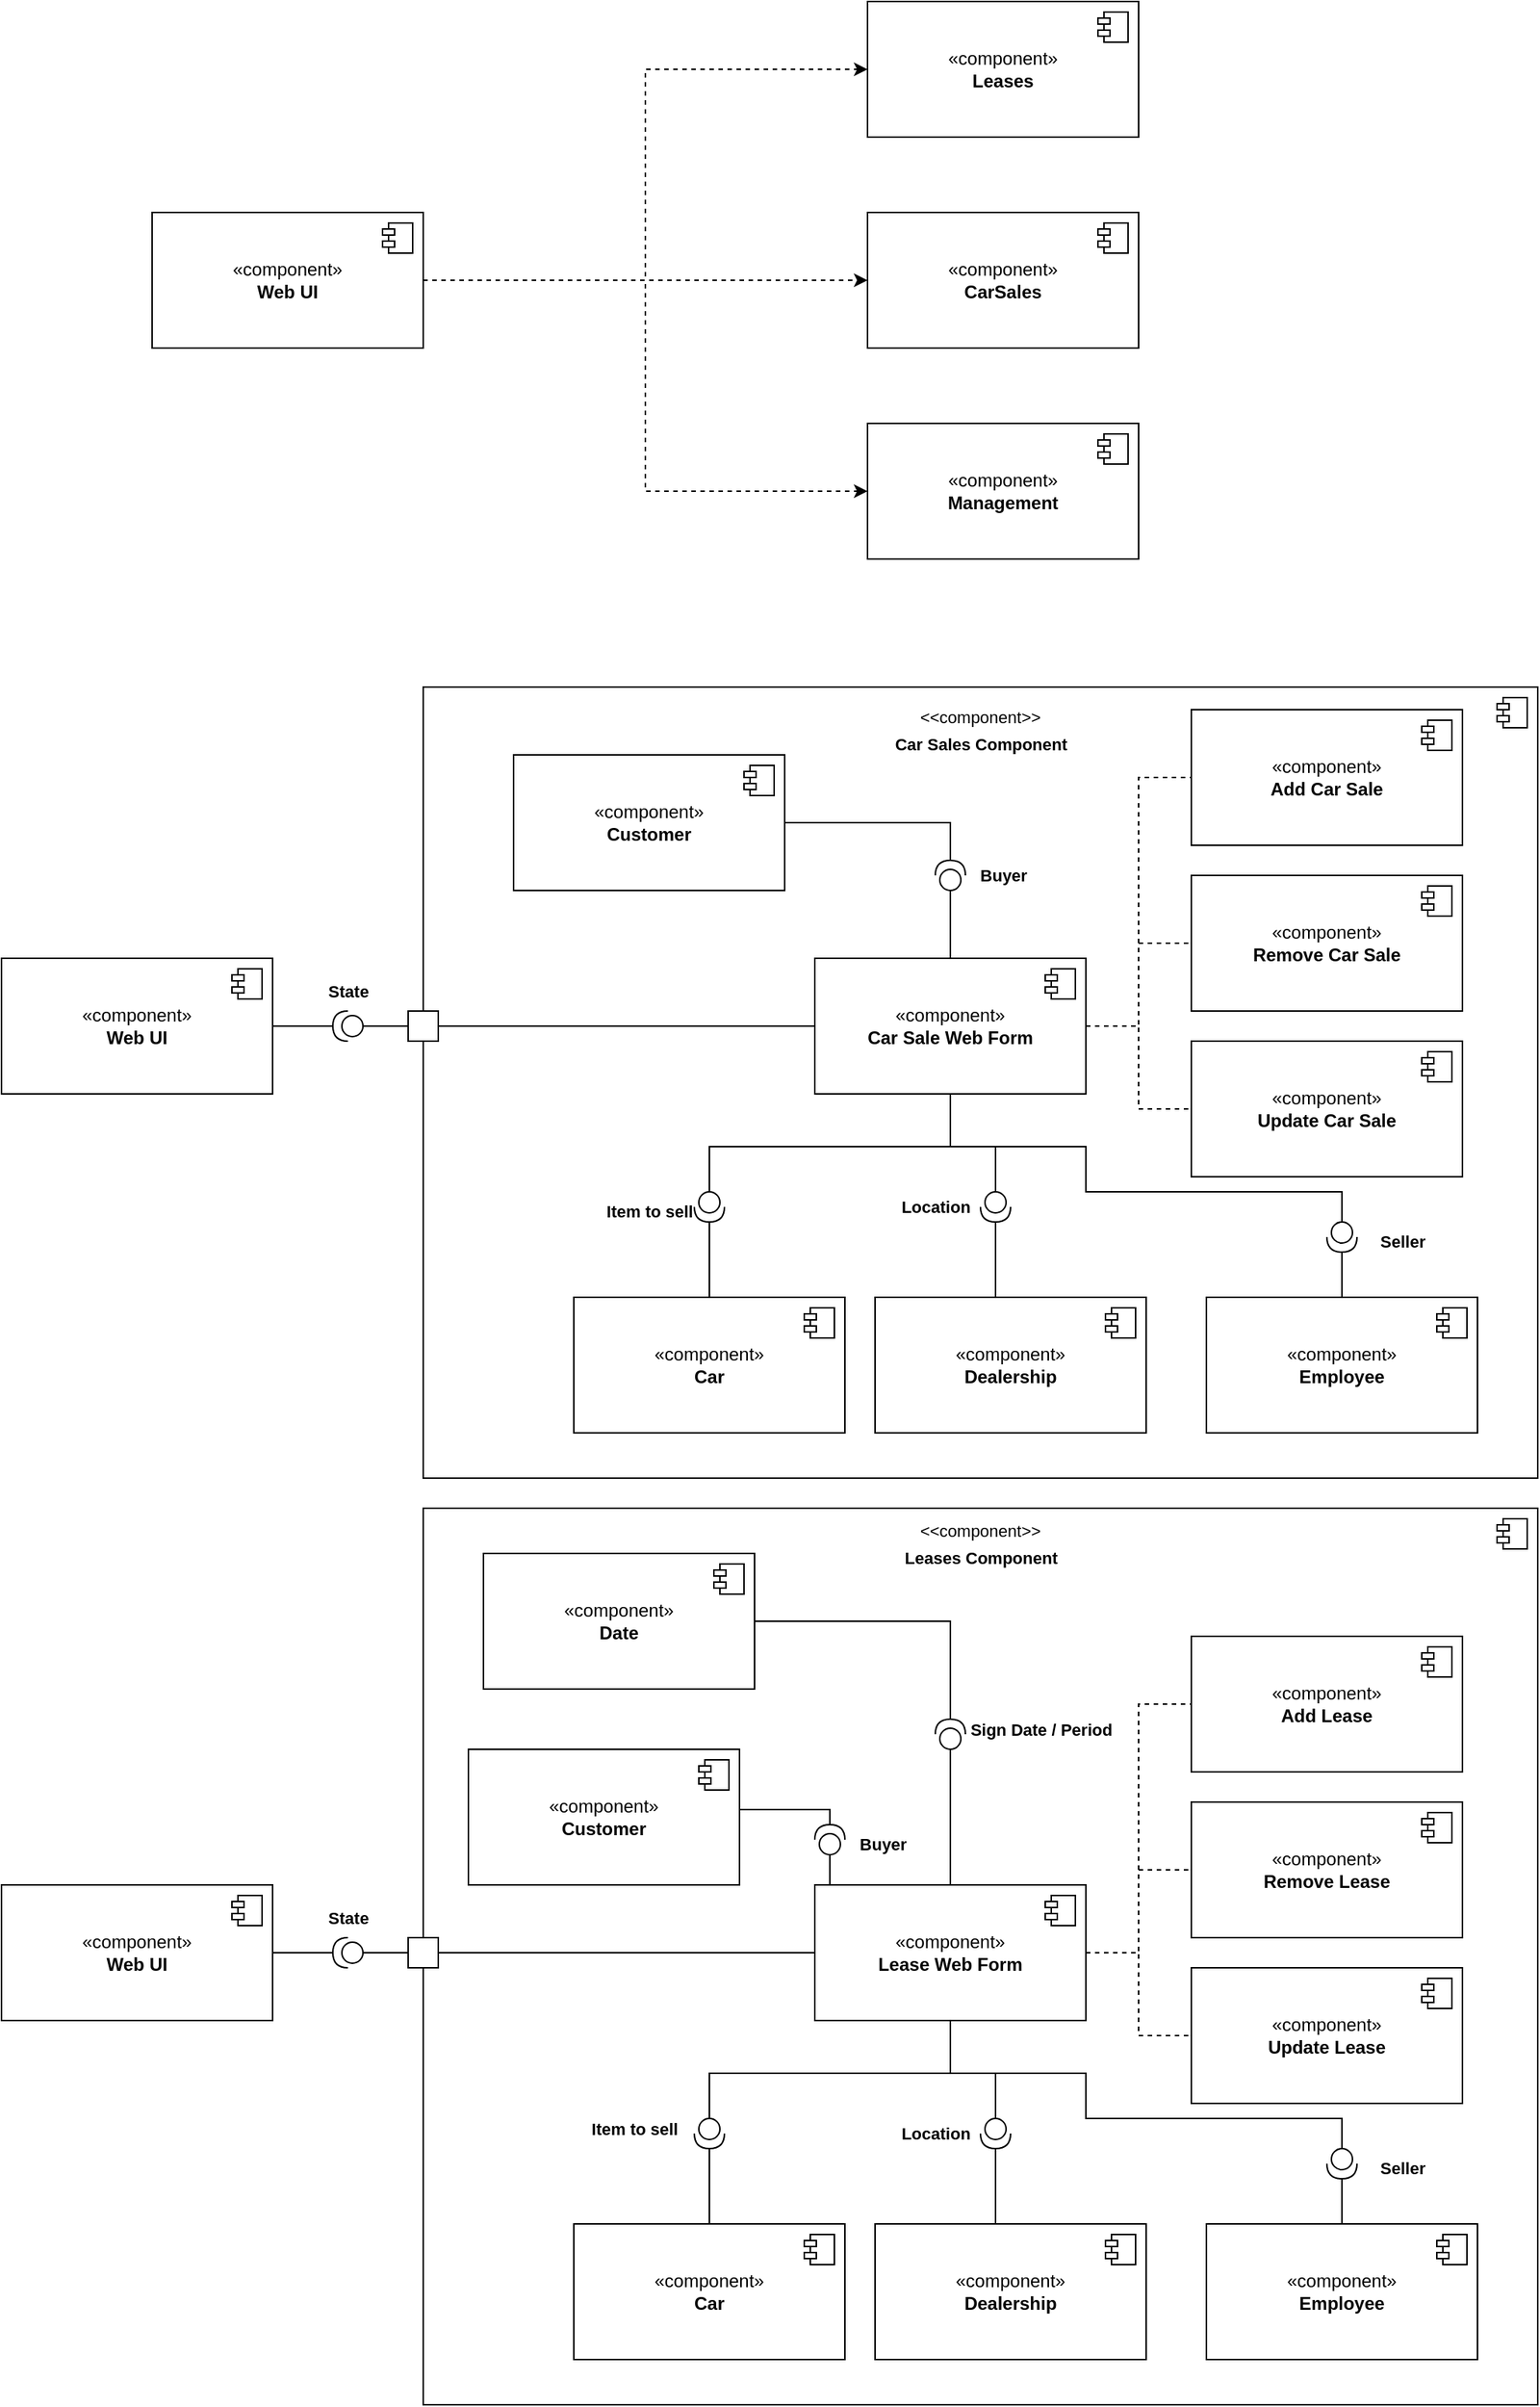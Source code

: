 <mxfile version="23.1.5" type="device">
  <diagram name="Page-1" id="idnQ1_z-HI0EMOthN_Zn">
    <mxGraphModel dx="2444" dy="945" grid="0" gridSize="10" guides="1" tooltips="1" connect="1" arrows="1" fold="1" page="1" pageScale="1" pageWidth="850" pageHeight="1100" math="0" shadow="0">
      <root>
        <mxCell id="0" />
        <mxCell id="1" parent="0" />
        <mxCell id="0zwuH4_2gjBqL2y9IG_f-1" value="«component»&lt;br&gt;&lt;b&gt;Leases&lt;/b&gt;" style="html=1;dropTarget=0;whiteSpace=wrap;" vertex="1" parent="1">
          <mxGeometry x="505" y="150" width="180" height="90" as="geometry" />
        </mxCell>
        <mxCell id="0zwuH4_2gjBqL2y9IG_f-2" value="" style="shape=module;jettyWidth=8;jettyHeight=4;" vertex="1" parent="0zwuH4_2gjBqL2y9IG_f-1">
          <mxGeometry x="1" width="20" height="20" relative="1" as="geometry">
            <mxPoint x="-27" y="7" as="offset" />
          </mxGeometry>
        </mxCell>
        <mxCell id="0zwuH4_2gjBqL2y9IG_f-3" value="«component»&lt;br&gt;&lt;b&gt;CarSales&lt;/b&gt;" style="html=1;dropTarget=0;whiteSpace=wrap;" vertex="1" parent="1">
          <mxGeometry x="505" y="290" width="180" height="90" as="geometry" />
        </mxCell>
        <mxCell id="0zwuH4_2gjBqL2y9IG_f-4" value="" style="shape=module;jettyWidth=8;jettyHeight=4;" vertex="1" parent="0zwuH4_2gjBqL2y9IG_f-3">
          <mxGeometry x="1" width="20" height="20" relative="1" as="geometry">
            <mxPoint x="-27" y="7" as="offset" />
          </mxGeometry>
        </mxCell>
        <mxCell id="0zwuH4_2gjBqL2y9IG_f-5" value="«component»&lt;br&gt;&lt;b&gt;Management&lt;/b&gt;" style="html=1;dropTarget=0;whiteSpace=wrap;" vertex="1" parent="1">
          <mxGeometry x="505" y="430" width="180" height="90" as="geometry" />
        </mxCell>
        <mxCell id="0zwuH4_2gjBqL2y9IG_f-6" value="" style="shape=module;jettyWidth=8;jettyHeight=4;" vertex="1" parent="0zwuH4_2gjBqL2y9IG_f-5">
          <mxGeometry x="1" width="20" height="20" relative="1" as="geometry">
            <mxPoint x="-27" y="7" as="offset" />
          </mxGeometry>
        </mxCell>
        <mxCell id="0zwuH4_2gjBqL2y9IG_f-13" style="edgeStyle=orthogonalEdgeStyle;rounded=0;orthogonalLoop=1;jettySize=auto;html=1;entryX=0;entryY=0.5;entryDx=0;entryDy=0;dashed=1;" edge="1" parent="1" source="0zwuH4_2gjBqL2y9IG_f-9" target="0zwuH4_2gjBqL2y9IG_f-1">
          <mxGeometry relative="1" as="geometry" />
        </mxCell>
        <mxCell id="0zwuH4_2gjBqL2y9IG_f-14" style="edgeStyle=orthogonalEdgeStyle;rounded=0;orthogonalLoop=1;jettySize=auto;html=1;entryX=0;entryY=0.5;entryDx=0;entryDy=0;dashed=1;" edge="1" parent="1" source="0zwuH4_2gjBqL2y9IG_f-9" target="0zwuH4_2gjBqL2y9IG_f-3">
          <mxGeometry relative="1" as="geometry" />
        </mxCell>
        <mxCell id="0zwuH4_2gjBqL2y9IG_f-16" style="edgeStyle=orthogonalEdgeStyle;rounded=0;orthogonalLoop=1;jettySize=auto;html=1;entryX=0;entryY=0.5;entryDx=0;entryDy=0;dashed=1;" edge="1" parent="1" source="0zwuH4_2gjBqL2y9IG_f-9" target="0zwuH4_2gjBqL2y9IG_f-5">
          <mxGeometry relative="1" as="geometry" />
        </mxCell>
        <mxCell id="0zwuH4_2gjBqL2y9IG_f-9" value="«component»&lt;br&gt;&lt;b&gt;Web UI&lt;/b&gt;" style="html=1;dropTarget=0;whiteSpace=wrap;" vertex="1" parent="1">
          <mxGeometry x="30" y="290" width="180" height="90" as="geometry" />
        </mxCell>
        <mxCell id="0zwuH4_2gjBqL2y9IG_f-10" value="" style="shape=module;jettyWidth=8;jettyHeight=4;" vertex="1" parent="0zwuH4_2gjBqL2y9IG_f-9">
          <mxGeometry x="1" width="20" height="20" relative="1" as="geometry">
            <mxPoint x="-27" y="7" as="offset" />
          </mxGeometry>
        </mxCell>
        <mxCell id="0zwuH4_2gjBqL2y9IG_f-17" value="" style="html=1;dropTarget=0;whiteSpace=wrap;align=center;movable=1;resizable=1;rotatable=1;deletable=1;editable=1;locked=0;connectable=1;" vertex="1" parent="1">
          <mxGeometry x="210" y="605" width="740" height="525" as="geometry" />
        </mxCell>
        <mxCell id="0zwuH4_2gjBqL2y9IG_f-18" value="" style="shape=module;jettyWidth=8;jettyHeight=4;" vertex="1" parent="0zwuH4_2gjBqL2y9IG_f-17">
          <mxGeometry x="1" width="20" height="20" relative="1" as="geometry">
            <mxPoint x="-27" y="7" as="offset" />
          </mxGeometry>
        </mxCell>
        <mxCell id="0zwuH4_2gjBqL2y9IG_f-59" style="edgeStyle=orthogonalEdgeStyle;rounded=0;orthogonalLoop=1;jettySize=auto;html=1;strokeColor=default;align=center;verticalAlign=middle;fontFamily=Helvetica;fontSize=11;fontColor=default;labelBackgroundColor=default;endArrow=none;endFill=0;" edge="1" parent="1" source="0zwuH4_2gjBqL2y9IG_f-19" target="0zwuH4_2gjBqL2y9IG_f-58">
          <mxGeometry relative="1" as="geometry" />
        </mxCell>
        <mxCell id="0zwuH4_2gjBqL2y9IG_f-19" value="" style="shape=providedRequiredInterface;html=1;verticalLabelPosition=bottom;sketch=0;rotation=-180;" vertex="1" parent="1">
          <mxGeometry x="150" y="820" width="20" height="20" as="geometry" />
        </mxCell>
        <mxCell id="0zwuH4_2gjBqL2y9IG_f-20" value="«component»&lt;br&gt;&lt;b&gt;Web UI&lt;/b&gt;" style="html=1;dropTarget=0;whiteSpace=wrap;" vertex="1" parent="1">
          <mxGeometry x="-70" y="785" width="180" height="90" as="geometry" />
        </mxCell>
        <mxCell id="0zwuH4_2gjBqL2y9IG_f-21" value="" style="shape=module;jettyWidth=8;jettyHeight=4;" vertex="1" parent="0zwuH4_2gjBqL2y9IG_f-20">
          <mxGeometry x="1" width="20" height="20" relative="1" as="geometry">
            <mxPoint x="-27" y="7" as="offset" />
          </mxGeometry>
        </mxCell>
        <mxCell id="0zwuH4_2gjBqL2y9IG_f-23" value="«component»&lt;br&gt;&lt;b&gt;Remove Car Sale&lt;/b&gt;" style="html=1;dropTarget=0;whiteSpace=wrap;" vertex="1" parent="1">
          <mxGeometry x="720" y="730" width="180" height="90" as="geometry" />
        </mxCell>
        <mxCell id="0zwuH4_2gjBqL2y9IG_f-24" value="" style="shape=module;jettyWidth=8;jettyHeight=4;" vertex="1" parent="0zwuH4_2gjBqL2y9IG_f-23">
          <mxGeometry x="1" width="20" height="20" relative="1" as="geometry">
            <mxPoint x="-27" y="7" as="offset" />
          </mxGeometry>
        </mxCell>
        <mxCell id="0zwuH4_2gjBqL2y9IG_f-25" value="«component»&lt;br&gt;&lt;b&gt;Add Car Sale&lt;/b&gt;" style="html=1;dropTarget=0;whiteSpace=wrap;" vertex="1" parent="1">
          <mxGeometry x="720" y="620" width="180" height="90" as="geometry" />
        </mxCell>
        <mxCell id="0zwuH4_2gjBqL2y9IG_f-26" value="" style="shape=module;jettyWidth=8;jettyHeight=4;" vertex="1" parent="0zwuH4_2gjBqL2y9IG_f-25">
          <mxGeometry x="1" width="20" height="20" relative="1" as="geometry">
            <mxPoint x="-27" y="7" as="offset" />
          </mxGeometry>
        </mxCell>
        <mxCell id="0zwuH4_2gjBqL2y9IG_f-27" value="«component»&lt;br&gt;&lt;b&gt;Update Car Sale&lt;/b&gt;" style="html=1;dropTarget=0;whiteSpace=wrap;" vertex="1" parent="1">
          <mxGeometry x="720" y="840" width="180" height="90" as="geometry" />
        </mxCell>
        <mxCell id="0zwuH4_2gjBqL2y9IG_f-28" value="" style="shape=module;jettyWidth=8;jettyHeight=4;" vertex="1" parent="0zwuH4_2gjBqL2y9IG_f-27">
          <mxGeometry x="1" width="20" height="20" relative="1" as="geometry">
            <mxPoint x="-27" y="7" as="offset" />
          </mxGeometry>
        </mxCell>
        <mxCell id="0zwuH4_2gjBqL2y9IG_f-34" style="edgeStyle=orthogonalEdgeStyle;rounded=0;orthogonalLoop=1;jettySize=auto;html=1;entryX=0;entryY=0.5;entryDx=0;entryDy=0;strokeColor=default;align=center;verticalAlign=middle;fontFamily=Helvetica;fontSize=11;fontColor=default;labelBackgroundColor=default;endArrow=none;endFill=0;dashed=1;" edge="1" parent="1" source="0zwuH4_2gjBqL2y9IG_f-32" target="0zwuH4_2gjBqL2y9IG_f-25">
          <mxGeometry relative="1" as="geometry" />
        </mxCell>
        <mxCell id="0zwuH4_2gjBqL2y9IG_f-35" style="edgeStyle=orthogonalEdgeStyle;rounded=0;orthogonalLoop=1;jettySize=auto;html=1;entryX=0;entryY=0.5;entryDx=0;entryDy=0;strokeColor=default;align=center;verticalAlign=middle;fontFamily=Helvetica;fontSize=11;fontColor=default;labelBackgroundColor=default;endArrow=none;endFill=0;dashed=1;" edge="1" parent="1" source="0zwuH4_2gjBqL2y9IG_f-32" target="0zwuH4_2gjBqL2y9IG_f-23">
          <mxGeometry relative="1" as="geometry" />
        </mxCell>
        <mxCell id="0zwuH4_2gjBqL2y9IG_f-36" style="edgeStyle=orthogonalEdgeStyle;rounded=0;orthogonalLoop=1;jettySize=auto;html=1;entryX=0;entryY=0.5;entryDx=0;entryDy=0;strokeColor=default;align=center;verticalAlign=middle;fontFamily=Helvetica;fontSize=11;fontColor=default;labelBackgroundColor=default;endArrow=none;endFill=0;dashed=1;" edge="1" parent="1" source="0zwuH4_2gjBqL2y9IG_f-32" target="0zwuH4_2gjBqL2y9IG_f-27">
          <mxGeometry relative="1" as="geometry" />
        </mxCell>
        <mxCell id="0zwuH4_2gjBqL2y9IG_f-32" value="«component»&lt;br&gt;&lt;b&gt;Car Sale Web Form&lt;/b&gt;" style="html=1;dropTarget=0;whiteSpace=wrap;" vertex="1" parent="1">
          <mxGeometry x="470" y="785" width="180" height="90" as="geometry" />
        </mxCell>
        <mxCell id="0zwuH4_2gjBqL2y9IG_f-33" value="" style="shape=module;jettyWidth=8;jettyHeight=4;" vertex="1" parent="0zwuH4_2gjBqL2y9IG_f-32">
          <mxGeometry x="1" width="20" height="20" relative="1" as="geometry">
            <mxPoint x="-27" y="7" as="offset" />
          </mxGeometry>
        </mxCell>
        <mxCell id="0zwuH4_2gjBqL2y9IG_f-41" style="edgeStyle=orthogonalEdgeStyle;rounded=0;orthogonalLoop=1;jettySize=auto;html=1;strokeColor=default;align=center;verticalAlign=middle;fontFamily=Helvetica;fontSize=11;fontColor=default;labelBackgroundColor=default;endArrow=none;endFill=0;" edge="1" parent="1" source="0zwuH4_2gjBqL2y9IG_f-37" target="0zwuH4_2gjBqL2y9IG_f-32">
          <mxGeometry relative="1" as="geometry">
            <Array as="points">
              <mxPoint x="590" y="910" />
              <mxPoint x="560" y="910" />
            </Array>
          </mxGeometry>
        </mxCell>
        <mxCell id="0zwuH4_2gjBqL2y9IG_f-37" value="" style="shape=providedRequiredInterface;html=1;verticalLabelPosition=bottom;sketch=0;rotation=90;" vertex="1" parent="1">
          <mxGeometry x="580" y="940" width="20" height="20" as="geometry" />
        </mxCell>
        <mxCell id="0zwuH4_2gjBqL2y9IG_f-38" value="«component»&lt;br&gt;&lt;b&gt;Dealership&lt;br&gt;&lt;/b&gt;" style="html=1;dropTarget=0;whiteSpace=wrap;" vertex="1" parent="1">
          <mxGeometry x="510" y="1010" width="180" height="90" as="geometry" />
        </mxCell>
        <mxCell id="0zwuH4_2gjBqL2y9IG_f-39" value="" style="shape=module;jettyWidth=8;jettyHeight=4;" vertex="1" parent="0zwuH4_2gjBqL2y9IG_f-38">
          <mxGeometry x="1" width="20" height="20" relative="1" as="geometry">
            <mxPoint x="-27" y="7" as="offset" />
          </mxGeometry>
        </mxCell>
        <mxCell id="0zwuH4_2gjBqL2y9IG_f-40" style="edgeStyle=orthogonalEdgeStyle;rounded=0;orthogonalLoop=1;jettySize=auto;html=1;entryX=1;entryY=0.5;entryDx=0;entryDy=0;entryPerimeter=0;strokeColor=default;align=center;verticalAlign=middle;fontFamily=Helvetica;fontSize=11;fontColor=default;labelBackgroundColor=default;endArrow=none;endFill=0;" edge="1" parent="1" source="0zwuH4_2gjBqL2y9IG_f-38" target="0zwuH4_2gjBqL2y9IG_f-37">
          <mxGeometry relative="1" as="geometry">
            <Array as="points">
              <mxPoint x="590" y="960" />
            </Array>
          </mxGeometry>
        </mxCell>
        <mxCell id="0zwuH4_2gjBqL2y9IG_f-42" value="«component»&lt;br&gt;&lt;b&gt;Car&lt;br&gt;&lt;/b&gt;" style="html=1;dropTarget=0;whiteSpace=wrap;" vertex="1" parent="1">
          <mxGeometry x="310" y="1010" width="180" height="90" as="geometry" />
        </mxCell>
        <mxCell id="0zwuH4_2gjBqL2y9IG_f-43" value="" style="shape=module;jettyWidth=8;jettyHeight=4;" vertex="1" parent="0zwuH4_2gjBqL2y9IG_f-42">
          <mxGeometry x="1" width="20" height="20" relative="1" as="geometry">
            <mxPoint x="-27" y="7" as="offset" />
          </mxGeometry>
        </mxCell>
        <mxCell id="0zwuH4_2gjBqL2y9IG_f-47" style="edgeStyle=orthogonalEdgeStyle;rounded=0;orthogonalLoop=1;jettySize=auto;html=1;entryX=0.5;entryY=1;entryDx=0;entryDy=0;strokeColor=default;align=center;verticalAlign=middle;fontFamily=Helvetica;fontSize=11;fontColor=default;labelBackgroundColor=default;endArrow=none;endFill=0;" edge="1" parent="1" source="0zwuH4_2gjBqL2y9IG_f-45" target="0zwuH4_2gjBqL2y9IG_f-32">
          <mxGeometry relative="1" as="geometry">
            <Array as="points">
              <mxPoint x="400" y="910" />
              <mxPoint x="560" y="910" />
            </Array>
          </mxGeometry>
        </mxCell>
        <mxCell id="0zwuH4_2gjBqL2y9IG_f-45" value="" style="shape=providedRequiredInterface;html=1;verticalLabelPosition=bottom;sketch=0;rotation=90;" vertex="1" parent="1">
          <mxGeometry x="390" y="940" width="20" height="20" as="geometry" />
        </mxCell>
        <mxCell id="0zwuH4_2gjBqL2y9IG_f-46" style="edgeStyle=orthogonalEdgeStyle;rounded=0;orthogonalLoop=1;jettySize=auto;html=1;entryX=1;entryY=0.5;entryDx=0;entryDy=0;entryPerimeter=0;strokeColor=default;align=center;verticalAlign=middle;fontFamily=Helvetica;fontSize=11;fontColor=default;labelBackgroundColor=default;endArrow=none;endFill=0;" edge="1" parent="1" source="0zwuH4_2gjBqL2y9IG_f-42" target="0zwuH4_2gjBqL2y9IG_f-45">
          <mxGeometry relative="1" as="geometry" />
        </mxCell>
        <mxCell id="0zwuH4_2gjBqL2y9IG_f-52" style="edgeStyle=orthogonalEdgeStyle;rounded=0;orthogonalLoop=1;jettySize=auto;html=1;strokeColor=default;align=center;verticalAlign=middle;fontFamily=Helvetica;fontSize=11;fontColor=default;labelBackgroundColor=default;endArrow=none;endFill=0;" edge="1" parent="1" source="0zwuH4_2gjBqL2y9IG_f-48" target="0zwuH4_2gjBqL2y9IG_f-51">
          <mxGeometry relative="1" as="geometry" />
        </mxCell>
        <mxCell id="0zwuH4_2gjBqL2y9IG_f-48" value="«component»&lt;br&gt;&lt;b&gt;Employee&lt;br&gt;&lt;/b&gt;" style="html=1;dropTarget=0;whiteSpace=wrap;" vertex="1" parent="1">
          <mxGeometry x="730" y="1010" width="180" height="90" as="geometry" />
        </mxCell>
        <mxCell id="0zwuH4_2gjBqL2y9IG_f-49" value="" style="shape=module;jettyWidth=8;jettyHeight=4;" vertex="1" parent="0zwuH4_2gjBqL2y9IG_f-48">
          <mxGeometry x="1" width="20" height="20" relative="1" as="geometry">
            <mxPoint x="-27" y="7" as="offset" />
          </mxGeometry>
        </mxCell>
        <mxCell id="0zwuH4_2gjBqL2y9IG_f-53" style="edgeStyle=orthogonalEdgeStyle;rounded=0;orthogonalLoop=1;jettySize=auto;html=1;entryX=0.5;entryY=1;entryDx=0;entryDy=0;strokeColor=default;align=center;verticalAlign=middle;fontFamily=Helvetica;fontSize=11;fontColor=default;labelBackgroundColor=default;endArrow=none;endFill=0;" edge="1" parent="1" source="0zwuH4_2gjBqL2y9IG_f-51" target="0zwuH4_2gjBqL2y9IG_f-32">
          <mxGeometry relative="1" as="geometry">
            <Array as="points">
              <mxPoint x="820" y="940" />
              <mxPoint x="650" y="940" />
              <mxPoint x="650" y="910" />
              <mxPoint x="560" y="910" />
            </Array>
          </mxGeometry>
        </mxCell>
        <mxCell id="0zwuH4_2gjBqL2y9IG_f-51" value="" style="shape=providedRequiredInterface;html=1;verticalLabelPosition=bottom;sketch=0;rotation=90;" vertex="1" parent="1">
          <mxGeometry x="810" y="960" width="20" height="20" as="geometry" />
        </mxCell>
        <mxCell id="0zwuH4_2gjBqL2y9IG_f-54" value="Seller" style="text;align=center;fontStyle=1;verticalAlign=middle;spacingLeft=3;spacingRight=3;strokeColor=none;rotatable=0;points=[[0,0.5],[1,0.5]];portConstraint=eastwest;html=1;fontFamily=Helvetica;fontSize=11;fontColor=default;labelBackgroundColor=default;" vertex="1" parent="1">
          <mxGeometry x="820" y="960" width="80" height="26" as="geometry" />
        </mxCell>
        <mxCell id="0zwuH4_2gjBqL2y9IG_f-55" value="Item to sell" style="text;align=center;fontStyle=1;verticalAlign=middle;spacingLeft=3;spacingRight=3;strokeColor=none;rotatable=0;points=[[0,0.5],[1,0.5]];portConstraint=eastwest;html=1;fontFamily=Helvetica;fontSize=11;fontColor=default;labelBackgroundColor=default;" vertex="1" parent="1">
          <mxGeometry x="320" y="940" width="80" height="26" as="geometry" />
        </mxCell>
        <mxCell id="0zwuH4_2gjBqL2y9IG_f-56" value="Location" style="text;align=center;fontStyle=1;verticalAlign=middle;spacingLeft=3;spacingRight=3;strokeColor=none;rotatable=0;points=[[0,0.5],[1,0.5]];portConstraint=eastwest;html=1;fontFamily=Helvetica;fontSize=11;fontColor=default;labelBackgroundColor=default;" vertex="1" parent="1">
          <mxGeometry x="510" y="937" width="80" height="26" as="geometry" />
        </mxCell>
        <mxCell id="0zwuH4_2gjBqL2y9IG_f-57" style="edgeStyle=orthogonalEdgeStyle;rounded=0;orthogonalLoop=1;jettySize=auto;html=1;entryX=1;entryY=0.5;entryDx=0;entryDy=0;entryPerimeter=0;strokeColor=default;align=center;verticalAlign=middle;fontFamily=Helvetica;fontSize=11;fontColor=default;labelBackgroundColor=default;endArrow=none;endFill=0;" edge="1" parent="1" source="0zwuH4_2gjBqL2y9IG_f-20" target="0zwuH4_2gjBqL2y9IG_f-19">
          <mxGeometry relative="1" as="geometry" />
        </mxCell>
        <mxCell id="0zwuH4_2gjBqL2y9IG_f-60" style="edgeStyle=orthogonalEdgeStyle;rounded=0;orthogonalLoop=1;jettySize=auto;html=1;entryX=0;entryY=0.5;entryDx=0;entryDy=0;strokeColor=default;align=center;verticalAlign=middle;fontFamily=Helvetica;fontSize=11;fontColor=default;labelBackgroundColor=default;endArrow=none;endFill=0;" edge="1" parent="1" source="0zwuH4_2gjBqL2y9IG_f-58" target="0zwuH4_2gjBqL2y9IG_f-32">
          <mxGeometry relative="1" as="geometry" />
        </mxCell>
        <mxCell id="0zwuH4_2gjBqL2y9IG_f-58" value="" style="rounded=0;whiteSpace=wrap;html=1;fontFamily=Helvetica;fontSize=11;fontColor=default;labelBackgroundColor=default;" vertex="1" parent="1">
          <mxGeometry x="200" y="820" width="20" height="20" as="geometry" />
        </mxCell>
        <mxCell id="0zwuH4_2gjBqL2y9IG_f-61" value="State" style="text;align=center;fontStyle=1;verticalAlign=middle;spacingLeft=3;spacingRight=3;strokeColor=none;rotatable=0;points=[[0,0.5],[1,0.5]];portConstraint=eastwest;html=1;fontFamily=Helvetica;fontSize=11;fontColor=default;labelBackgroundColor=default;" vertex="1" parent="1">
          <mxGeometry x="120" y="794" width="80" height="26" as="geometry" />
        </mxCell>
        <mxCell id="0zwuH4_2gjBqL2y9IG_f-62" value="&amp;lt;&amp;lt;component&amp;gt;&amp;gt;" style="text;html=1;align=center;verticalAlign=middle;whiteSpace=wrap;rounded=0;fontFamily=Helvetica;fontSize=11;fontColor=default;labelBackgroundColor=default;" vertex="1" parent="1">
          <mxGeometry x="550" y="610" width="60" height="30" as="geometry" />
        </mxCell>
        <mxCell id="0zwuH4_2gjBqL2y9IG_f-63" value="Car Sales Component" style="text;align=center;fontStyle=1;verticalAlign=middle;spacingLeft=3;spacingRight=3;strokeColor=none;rotatable=0;points=[[0,0.5],[1,0.5]];portConstraint=eastwest;html=1;fontFamily=Helvetica;fontSize=11;fontColor=default;labelBackgroundColor=default;" vertex="1" parent="1">
          <mxGeometry x="540" y="630" width="80" height="26" as="geometry" />
        </mxCell>
        <mxCell id="0zwuH4_2gjBqL2y9IG_f-105" value="" style="html=1;dropTarget=0;whiteSpace=wrap;align=center;movable=0;resizable=0;rotatable=0;deletable=0;editable=0;locked=1;connectable=0;" vertex="1" parent="1">
          <mxGeometry x="210" y="1150" width="740" height="595" as="geometry" />
        </mxCell>
        <mxCell id="0zwuH4_2gjBqL2y9IG_f-106" value="" style="shape=module;jettyWidth=8;jettyHeight=4;" vertex="1" parent="0zwuH4_2gjBqL2y9IG_f-105">
          <mxGeometry x="1" width="20" height="20" relative="1" as="geometry">
            <mxPoint x="-27" y="7" as="offset" />
          </mxGeometry>
        </mxCell>
        <mxCell id="0zwuH4_2gjBqL2y9IG_f-107" style="edgeStyle=orthogonalEdgeStyle;rounded=0;orthogonalLoop=1;jettySize=auto;html=1;strokeColor=default;align=center;verticalAlign=middle;fontFamily=Helvetica;fontSize=11;fontColor=default;labelBackgroundColor=default;endArrow=none;endFill=0;" edge="1" parent="1" source="0zwuH4_2gjBqL2y9IG_f-108" target="0zwuH4_2gjBqL2y9IG_f-142">
          <mxGeometry relative="1" as="geometry" />
        </mxCell>
        <mxCell id="0zwuH4_2gjBqL2y9IG_f-108" value="" style="shape=providedRequiredInterface;html=1;verticalLabelPosition=bottom;sketch=0;rotation=-180;" vertex="1" parent="1">
          <mxGeometry x="150" y="1435" width="20" height="20" as="geometry" />
        </mxCell>
        <mxCell id="0zwuH4_2gjBqL2y9IG_f-109" value="«component»&lt;br&gt;&lt;b&gt;Web UI&lt;/b&gt;" style="html=1;dropTarget=0;whiteSpace=wrap;" vertex="1" parent="1">
          <mxGeometry x="-70" y="1400" width="180" height="90" as="geometry" />
        </mxCell>
        <mxCell id="0zwuH4_2gjBqL2y9IG_f-110" value="" style="shape=module;jettyWidth=8;jettyHeight=4;" vertex="1" parent="0zwuH4_2gjBqL2y9IG_f-109">
          <mxGeometry x="1" width="20" height="20" relative="1" as="geometry">
            <mxPoint x="-27" y="7" as="offset" />
          </mxGeometry>
        </mxCell>
        <mxCell id="0zwuH4_2gjBqL2y9IG_f-111" value="«component»&lt;br&gt;&lt;b&gt;Remove Lease&lt;/b&gt;" style="html=1;dropTarget=0;whiteSpace=wrap;" vertex="1" parent="1">
          <mxGeometry x="720" y="1345" width="180" height="90" as="geometry" />
        </mxCell>
        <mxCell id="0zwuH4_2gjBqL2y9IG_f-112" value="" style="shape=module;jettyWidth=8;jettyHeight=4;" vertex="1" parent="0zwuH4_2gjBqL2y9IG_f-111">
          <mxGeometry x="1" width="20" height="20" relative="1" as="geometry">
            <mxPoint x="-27" y="7" as="offset" />
          </mxGeometry>
        </mxCell>
        <mxCell id="0zwuH4_2gjBqL2y9IG_f-113" value="«component»&lt;br&gt;&lt;b&gt;Add Lease&lt;/b&gt;" style="html=1;dropTarget=0;whiteSpace=wrap;" vertex="1" parent="1">
          <mxGeometry x="720" y="1235" width="180" height="90" as="geometry" />
        </mxCell>
        <mxCell id="0zwuH4_2gjBqL2y9IG_f-114" value="" style="shape=module;jettyWidth=8;jettyHeight=4;" vertex="1" parent="0zwuH4_2gjBqL2y9IG_f-113">
          <mxGeometry x="1" width="20" height="20" relative="1" as="geometry">
            <mxPoint x="-27" y="7" as="offset" />
          </mxGeometry>
        </mxCell>
        <mxCell id="0zwuH4_2gjBqL2y9IG_f-115" value="«component»&lt;br&gt;&lt;b&gt;Update Lease&lt;/b&gt;" style="html=1;dropTarget=0;whiteSpace=wrap;" vertex="1" parent="1">
          <mxGeometry x="720" y="1455" width="180" height="90" as="geometry" />
        </mxCell>
        <mxCell id="0zwuH4_2gjBqL2y9IG_f-116" value="" style="shape=module;jettyWidth=8;jettyHeight=4;" vertex="1" parent="0zwuH4_2gjBqL2y9IG_f-115">
          <mxGeometry x="1" width="20" height="20" relative="1" as="geometry">
            <mxPoint x="-27" y="7" as="offset" />
          </mxGeometry>
        </mxCell>
        <mxCell id="0zwuH4_2gjBqL2y9IG_f-117" style="edgeStyle=orthogonalEdgeStyle;rounded=0;orthogonalLoop=1;jettySize=auto;html=1;entryX=0;entryY=0.5;entryDx=0;entryDy=0;strokeColor=default;align=center;verticalAlign=middle;fontFamily=Helvetica;fontSize=11;fontColor=default;labelBackgroundColor=default;endArrow=none;endFill=0;dashed=1;" edge="1" parent="1" source="0zwuH4_2gjBqL2y9IG_f-120" target="0zwuH4_2gjBqL2y9IG_f-113">
          <mxGeometry relative="1" as="geometry" />
        </mxCell>
        <mxCell id="0zwuH4_2gjBqL2y9IG_f-118" style="edgeStyle=orthogonalEdgeStyle;rounded=0;orthogonalLoop=1;jettySize=auto;html=1;entryX=0;entryY=0.5;entryDx=0;entryDy=0;strokeColor=default;align=center;verticalAlign=middle;fontFamily=Helvetica;fontSize=11;fontColor=default;labelBackgroundColor=default;endArrow=none;endFill=0;dashed=1;" edge="1" parent="1" source="0zwuH4_2gjBqL2y9IG_f-120" target="0zwuH4_2gjBqL2y9IG_f-111">
          <mxGeometry relative="1" as="geometry" />
        </mxCell>
        <mxCell id="0zwuH4_2gjBqL2y9IG_f-119" style="edgeStyle=orthogonalEdgeStyle;rounded=0;orthogonalLoop=1;jettySize=auto;html=1;entryX=0;entryY=0.5;entryDx=0;entryDy=0;strokeColor=default;align=center;verticalAlign=middle;fontFamily=Helvetica;fontSize=11;fontColor=default;labelBackgroundColor=default;endArrow=none;endFill=0;dashed=1;" edge="1" parent="1" source="0zwuH4_2gjBqL2y9IG_f-120" target="0zwuH4_2gjBqL2y9IG_f-115">
          <mxGeometry relative="1" as="geometry" />
        </mxCell>
        <mxCell id="0zwuH4_2gjBqL2y9IG_f-120" value="«component»&lt;br&gt;&lt;b&gt;Lease Web Form&lt;/b&gt;" style="html=1;dropTarget=0;whiteSpace=wrap;" vertex="1" parent="1">
          <mxGeometry x="470" y="1400" width="180" height="90" as="geometry" />
        </mxCell>
        <mxCell id="0zwuH4_2gjBqL2y9IG_f-121" value="" style="shape=module;jettyWidth=8;jettyHeight=4;" vertex="1" parent="0zwuH4_2gjBqL2y9IG_f-120">
          <mxGeometry x="1" width="20" height="20" relative="1" as="geometry">
            <mxPoint x="-27" y="7" as="offset" />
          </mxGeometry>
        </mxCell>
        <mxCell id="0zwuH4_2gjBqL2y9IG_f-122" style="edgeStyle=orthogonalEdgeStyle;rounded=0;orthogonalLoop=1;jettySize=auto;html=1;strokeColor=default;align=center;verticalAlign=middle;fontFamily=Helvetica;fontSize=11;fontColor=default;labelBackgroundColor=default;endArrow=none;endFill=0;" edge="1" parent="1" source="0zwuH4_2gjBqL2y9IG_f-123" target="0zwuH4_2gjBqL2y9IG_f-120">
          <mxGeometry relative="1" as="geometry">
            <Array as="points">
              <mxPoint x="590" y="1525" />
              <mxPoint x="560" y="1525" />
            </Array>
          </mxGeometry>
        </mxCell>
        <mxCell id="0zwuH4_2gjBqL2y9IG_f-123" value="" style="shape=providedRequiredInterface;html=1;verticalLabelPosition=bottom;sketch=0;rotation=90;" vertex="1" parent="1">
          <mxGeometry x="580" y="1555" width="20" height="20" as="geometry" />
        </mxCell>
        <mxCell id="0zwuH4_2gjBqL2y9IG_f-124" value="«component»&lt;br&gt;&lt;b&gt;Dealership&lt;br&gt;&lt;/b&gt;" style="html=1;dropTarget=0;whiteSpace=wrap;" vertex="1" parent="1">
          <mxGeometry x="510" y="1625" width="180" height="90" as="geometry" />
        </mxCell>
        <mxCell id="0zwuH4_2gjBqL2y9IG_f-125" value="" style="shape=module;jettyWidth=8;jettyHeight=4;" vertex="1" parent="0zwuH4_2gjBqL2y9IG_f-124">
          <mxGeometry x="1" width="20" height="20" relative="1" as="geometry">
            <mxPoint x="-27" y="7" as="offset" />
          </mxGeometry>
        </mxCell>
        <mxCell id="0zwuH4_2gjBqL2y9IG_f-126" style="edgeStyle=orthogonalEdgeStyle;rounded=0;orthogonalLoop=1;jettySize=auto;html=1;entryX=1;entryY=0.5;entryDx=0;entryDy=0;entryPerimeter=0;strokeColor=default;align=center;verticalAlign=middle;fontFamily=Helvetica;fontSize=11;fontColor=default;labelBackgroundColor=default;endArrow=none;endFill=0;" edge="1" parent="1" source="0zwuH4_2gjBqL2y9IG_f-124" target="0zwuH4_2gjBqL2y9IG_f-123">
          <mxGeometry relative="1" as="geometry">
            <Array as="points">
              <mxPoint x="590" y="1575" />
            </Array>
          </mxGeometry>
        </mxCell>
        <mxCell id="0zwuH4_2gjBqL2y9IG_f-127" value="«component»&lt;br&gt;&lt;b&gt;Car&lt;br&gt;&lt;/b&gt;" style="html=1;dropTarget=0;whiteSpace=wrap;" vertex="1" parent="1">
          <mxGeometry x="310" y="1625" width="180" height="90" as="geometry" />
        </mxCell>
        <mxCell id="0zwuH4_2gjBqL2y9IG_f-128" value="" style="shape=module;jettyWidth=8;jettyHeight=4;" vertex="1" parent="0zwuH4_2gjBqL2y9IG_f-127">
          <mxGeometry x="1" width="20" height="20" relative="1" as="geometry">
            <mxPoint x="-27" y="7" as="offset" />
          </mxGeometry>
        </mxCell>
        <mxCell id="0zwuH4_2gjBqL2y9IG_f-129" style="edgeStyle=orthogonalEdgeStyle;rounded=0;orthogonalLoop=1;jettySize=auto;html=1;entryX=0.5;entryY=1;entryDx=0;entryDy=0;strokeColor=default;align=center;verticalAlign=middle;fontFamily=Helvetica;fontSize=11;fontColor=default;labelBackgroundColor=default;endArrow=none;endFill=0;" edge="1" parent="1" source="0zwuH4_2gjBqL2y9IG_f-130" target="0zwuH4_2gjBqL2y9IG_f-120">
          <mxGeometry relative="1" as="geometry">
            <Array as="points">
              <mxPoint x="400" y="1525" />
              <mxPoint x="560" y="1525" />
            </Array>
          </mxGeometry>
        </mxCell>
        <mxCell id="0zwuH4_2gjBqL2y9IG_f-130" value="" style="shape=providedRequiredInterface;html=1;verticalLabelPosition=bottom;sketch=0;rotation=90;" vertex="1" parent="1">
          <mxGeometry x="390" y="1555" width="20" height="20" as="geometry" />
        </mxCell>
        <mxCell id="0zwuH4_2gjBqL2y9IG_f-131" style="edgeStyle=orthogonalEdgeStyle;rounded=0;orthogonalLoop=1;jettySize=auto;html=1;entryX=1;entryY=0.5;entryDx=0;entryDy=0;entryPerimeter=0;strokeColor=default;align=center;verticalAlign=middle;fontFamily=Helvetica;fontSize=11;fontColor=default;labelBackgroundColor=default;endArrow=none;endFill=0;" edge="1" parent="1" source="0zwuH4_2gjBqL2y9IG_f-127" target="0zwuH4_2gjBqL2y9IG_f-130">
          <mxGeometry relative="1" as="geometry" />
        </mxCell>
        <mxCell id="0zwuH4_2gjBqL2y9IG_f-132" style="edgeStyle=orthogonalEdgeStyle;rounded=0;orthogonalLoop=1;jettySize=auto;html=1;strokeColor=default;align=center;verticalAlign=middle;fontFamily=Helvetica;fontSize=11;fontColor=default;labelBackgroundColor=default;endArrow=none;endFill=0;" edge="1" parent="1" source="0zwuH4_2gjBqL2y9IG_f-133" target="0zwuH4_2gjBqL2y9IG_f-136">
          <mxGeometry relative="1" as="geometry" />
        </mxCell>
        <mxCell id="0zwuH4_2gjBqL2y9IG_f-133" value="«component»&lt;br&gt;&lt;b&gt;Employee&lt;br&gt;&lt;/b&gt;" style="html=1;dropTarget=0;whiteSpace=wrap;" vertex="1" parent="1">
          <mxGeometry x="730" y="1625" width="180" height="90" as="geometry" />
        </mxCell>
        <mxCell id="0zwuH4_2gjBqL2y9IG_f-134" value="" style="shape=module;jettyWidth=8;jettyHeight=4;" vertex="1" parent="0zwuH4_2gjBqL2y9IG_f-133">
          <mxGeometry x="1" width="20" height="20" relative="1" as="geometry">
            <mxPoint x="-27" y="7" as="offset" />
          </mxGeometry>
        </mxCell>
        <mxCell id="0zwuH4_2gjBqL2y9IG_f-135" style="edgeStyle=orthogonalEdgeStyle;rounded=0;orthogonalLoop=1;jettySize=auto;html=1;entryX=0.5;entryY=1;entryDx=0;entryDy=0;strokeColor=default;align=center;verticalAlign=middle;fontFamily=Helvetica;fontSize=11;fontColor=default;labelBackgroundColor=default;endArrow=none;endFill=0;" edge="1" parent="1" source="0zwuH4_2gjBqL2y9IG_f-136" target="0zwuH4_2gjBqL2y9IG_f-120">
          <mxGeometry relative="1" as="geometry">
            <Array as="points">
              <mxPoint x="820" y="1555" />
              <mxPoint x="650" y="1555" />
              <mxPoint x="650" y="1525" />
              <mxPoint x="560" y="1525" />
            </Array>
          </mxGeometry>
        </mxCell>
        <mxCell id="0zwuH4_2gjBqL2y9IG_f-136" value="" style="shape=providedRequiredInterface;html=1;verticalLabelPosition=bottom;sketch=0;rotation=90;" vertex="1" parent="1">
          <mxGeometry x="810" y="1575" width="20" height="20" as="geometry" />
        </mxCell>
        <mxCell id="0zwuH4_2gjBqL2y9IG_f-137" value="Seller" style="text;align=center;fontStyle=1;verticalAlign=middle;spacingLeft=3;spacingRight=3;strokeColor=none;rotatable=0;points=[[0,0.5],[1,0.5]];portConstraint=eastwest;html=1;fontFamily=Helvetica;fontSize=11;fontColor=default;labelBackgroundColor=default;" vertex="1" parent="1">
          <mxGeometry x="820" y="1575" width="80" height="26" as="geometry" />
        </mxCell>
        <mxCell id="0zwuH4_2gjBqL2y9IG_f-138" value="Item to sell" style="text;align=center;fontStyle=1;verticalAlign=middle;spacingLeft=3;spacingRight=3;strokeColor=none;rotatable=0;points=[[0,0.5],[1,0.5]];portConstraint=eastwest;html=1;fontFamily=Helvetica;fontSize=11;fontColor=default;labelBackgroundColor=default;" vertex="1" parent="1">
          <mxGeometry x="310" y="1549" width="80" height="26" as="geometry" />
        </mxCell>
        <mxCell id="0zwuH4_2gjBqL2y9IG_f-139" value="Location" style="text;align=center;fontStyle=1;verticalAlign=middle;spacingLeft=3;spacingRight=3;strokeColor=none;rotatable=0;points=[[0,0.5],[1,0.5]];portConstraint=eastwest;html=1;fontFamily=Helvetica;fontSize=11;fontColor=default;labelBackgroundColor=default;" vertex="1" parent="1">
          <mxGeometry x="510" y="1552" width="80" height="26" as="geometry" />
        </mxCell>
        <mxCell id="0zwuH4_2gjBqL2y9IG_f-140" style="edgeStyle=orthogonalEdgeStyle;rounded=0;orthogonalLoop=1;jettySize=auto;html=1;entryX=1;entryY=0.5;entryDx=0;entryDy=0;entryPerimeter=0;strokeColor=default;align=center;verticalAlign=middle;fontFamily=Helvetica;fontSize=11;fontColor=default;labelBackgroundColor=default;endArrow=none;endFill=0;" edge="1" parent="1" source="0zwuH4_2gjBqL2y9IG_f-109" target="0zwuH4_2gjBqL2y9IG_f-108">
          <mxGeometry relative="1" as="geometry" />
        </mxCell>
        <mxCell id="0zwuH4_2gjBqL2y9IG_f-141" style="edgeStyle=orthogonalEdgeStyle;rounded=0;orthogonalLoop=1;jettySize=auto;html=1;entryX=0;entryY=0.5;entryDx=0;entryDy=0;strokeColor=default;align=center;verticalAlign=middle;fontFamily=Helvetica;fontSize=11;fontColor=default;labelBackgroundColor=default;endArrow=none;endFill=0;" edge="1" parent="1" source="0zwuH4_2gjBqL2y9IG_f-142" target="0zwuH4_2gjBqL2y9IG_f-120">
          <mxGeometry relative="1" as="geometry" />
        </mxCell>
        <mxCell id="0zwuH4_2gjBqL2y9IG_f-142" value="" style="rounded=0;whiteSpace=wrap;html=1;fontFamily=Helvetica;fontSize=11;fontColor=default;labelBackgroundColor=default;" vertex="1" parent="1">
          <mxGeometry x="200" y="1435" width="20" height="20" as="geometry" />
        </mxCell>
        <mxCell id="0zwuH4_2gjBqL2y9IG_f-143" value="State" style="text;align=center;fontStyle=1;verticalAlign=middle;spacingLeft=3;spacingRight=3;strokeColor=none;rotatable=0;points=[[0,0.5],[1,0.5]];portConstraint=eastwest;html=1;fontFamily=Helvetica;fontSize=11;fontColor=default;labelBackgroundColor=default;" vertex="1" parent="1">
          <mxGeometry x="120" y="1409" width="80" height="26" as="geometry" />
        </mxCell>
        <mxCell id="0zwuH4_2gjBqL2y9IG_f-144" value="&amp;lt;&amp;lt;component&amp;gt;&amp;gt;" style="text;html=1;align=center;verticalAlign=middle;whiteSpace=wrap;rounded=0;fontFamily=Helvetica;fontSize=11;fontColor=default;labelBackgroundColor=default;" vertex="1" parent="1">
          <mxGeometry x="550" y="1150" width="60" height="30" as="geometry" />
        </mxCell>
        <mxCell id="0zwuH4_2gjBqL2y9IG_f-145" value="Leases Component" style="text;align=center;fontStyle=1;verticalAlign=middle;spacingLeft=3;spacingRight=3;strokeColor=none;rotatable=0;points=[[0,0.5],[1,0.5]];portConstraint=eastwest;html=1;fontFamily=Helvetica;fontSize=11;fontColor=default;labelBackgroundColor=default;" vertex="1" parent="1">
          <mxGeometry x="540" y="1170" width="80" height="26" as="geometry" />
        </mxCell>
        <mxCell id="0zwuH4_2gjBqL2y9IG_f-146" value="«component»&lt;br&gt;&lt;b&gt;Customer&lt;/b&gt;" style="html=1;dropTarget=0;whiteSpace=wrap;" vertex="1" parent="1">
          <mxGeometry x="270" y="650" width="180" height="90" as="geometry" />
        </mxCell>
        <mxCell id="0zwuH4_2gjBqL2y9IG_f-147" value="" style="shape=module;jettyWidth=8;jettyHeight=4;" vertex="1" parent="0zwuH4_2gjBqL2y9IG_f-146">
          <mxGeometry x="1" width="20" height="20" relative="1" as="geometry">
            <mxPoint x="-27" y="7" as="offset" />
          </mxGeometry>
        </mxCell>
        <mxCell id="0zwuH4_2gjBqL2y9IG_f-151" style="edgeStyle=orthogonalEdgeStyle;rounded=0;orthogonalLoop=1;jettySize=auto;html=1;strokeColor=default;align=center;verticalAlign=middle;fontFamily=Helvetica;fontSize=11;fontColor=default;labelBackgroundColor=default;endArrow=none;endFill=0;" edge="1" parent="1" source="0zwuH4_2gjBqL2y9IG_f-148" target="0zwuH4_2gjBqL2y9IG_f-146">
          <mxGeometry relative="1" as="geometry">
            <Array as="points">
              <mxPoint x="560" y="695" />
            </Array>
          </mxGeometry>
        </mxCell>
        <mxCell id="0zwuH4_2gjBqL2y9IG_f-148" value="" style="shape=providedRequiredInterface;html=1;verticalLabelPosition=bottom;sketch=0;fontFamily=Helvetica;fontSize=11;fontColor=default;labelBackgroundColor=default;rotation=-90;" vertex="1" parent="1">
          <mxGeometry x="550" y="720" width="20" height="20" as="geometry" />
        </mxCell>
        <mxCell id="0zwuH4_2gjBqL2y9IG_f-150" style="edgeStyle=orthogonalEdgeStyle;rounded=0;orthogonalLoop=1;jettySize=auto;html=1;entryX=0;entryY=0.5;entryDx=0;entryDy=0;entryPerimeter=0;strokeColor=default;align=center;verticalAlign=middle;fontFamily=Helvetica;fontSize=11;fontColor=default;labelBackgroundColor=default;endArrow=none;endFill=0;" edge="1" parent="1" source="0zwuH4_2gjBqL2y9IG_f-32" target="0zwuH4_2gjBqL2y9IG_f-148">
          <mxGeometry relative="1" as="geometry" />
        </mxCell>
        <mxCell id="0zwuH4_2gjBqL2y9IG_f-152" value="Buyer" style="text;align=center;fontStyle=1;verticalAlign=middle;spacingLeft=3;spacingRight=3;strokeColor=none;rotatable=0;points=[[0,0.5],[1,0.5]];portConstraint=eastwest;html=1;fontFamily=Helvetica;fontSize=11;fontColor=default;labelBackgroundColor=default;" vertex="1" parent="1">
          <mxGeometry x="555" y="717" width="80" height="26" as="geometry" />
        </mxCell>
        <mxCell id="0zwuH4_2gjBqL2y9IG_f-153" value="«component»&lt;br&gt;&lt;b&gt;Customer&lt;/b&gt;" style="html=1;dropTarget=0;whiteSpace=wrap;" vertex="1" parent="1">
          <mxGeometry x="240" y="1310" width="180" height="90" as="geometry" />
        </mxCell>
        <mxCell id="0zwuH4_2gjBqL2y9IG_f-154" value="" style="shape=module;jettyWidth=8;jettyHeight=4;" vertex="1" parent="0zwuH4_2gjBqL2y9IG_f-153">
          <mxGeometry x="1" width="20" height="20" relative="1" as="geometry">
            <mxPoint x="-27" y="7" as="offset" />
          </mxGeometry>
        </mxCell>
        <mxCell id="0zwuH4_2gjBqL2y9IG_f-158" style="edgeStyle=orthogonalEdgeStyle;rounded=0;orthogonalLoop=1;jettySize=auto;html=1;strokeColor=default;align=center;verticalAlign=middle;fontFamily=Helvetica;fontSize=11;fontColor=default;labelBackgroundColor=default;endArrow=none;endFill=0;" edge="1" parent="1" source="0zwuH4_2gjBqL2y9IG_f-156" target="0zwuH4_2gjBqL2y9IG_f-153">
          <mxGeometry relative="1" as="geometry">
            <Array as="points">
              <mxPoint x="480" y="1350" />
            </Array>
          </mxGeometry>
        </mxCell>
        <mxCell id="0zwuH4_2gjBqL2y9IG_f-156" value="" style="shape=providedRequiredInterface;html=1;verticalLabelPosition=bottom;sketch=0;rotation=-90;" vertex="1" parent="1">
          <mxGeometry x="470" y="1360" width="20" height="20" as="geometry" />
        </mxCell>
        <mxCell id="0zwuH4_2gjBqL2y9IG_f-157" style="edgeStyle=orthogonalEdgeStyle;rounded=0;orthogonalLoop=1;jettySize=auto;html=1;entryX=0;entryY=0.5;entryDx=0;entryDy=0;entryPerimeter=0;strokeColor=default;align=center;verticalAlign=middle;fontFamily=Helvetica;fontSize=11;fontColor=default;labelBackgroundColor=default;endArrow=none;endFill=0;" edge="1" parent="1" source="0zwuH4_2gjBqL2y9IG_f-120" target="0zwuH4_2gjBqL2y9IG_f-156">
          <mxGeometry relative="1" as="geometry">
            <Array as="points">
              <mxPoint x="480" y="1390" />
              <mxPoint x="480" y="1390" />
            </Array>
          </mxGeometry>
        </mxCell>
        <mxCell id="0zwuH4_2gjBqL2y9IG_f-159" value="«component»&lt;br&gt;&lt;b&gt;Date&lt;/b&gt;" style="html=1;dropTarget=0;whiteSpace=wrap;" vertex="1" parent="1">
          <mxGeometry x="250" y="1180" width="180" height="90" as="geometry" />
        </mxCell>
        <mxCell id="0zwuH4_2gjBqL2y9IG_f-160" value="" style="shape=module;jettyWidth=8;jettyHeight=4;" vertex="1" parent="0zwuH4_2gjBqL2y9IG_f-159">
          <mxGeometry x="1" width="20" height="20" relative="1" as="geometry">
            <mxPoint x="-27" y="7" as="offset" />
          </mxGeometry>
        </mxCell>
        <mxCell id="0zwuH4_2gjBqL2y9IG_f-163" style="edgeStyle=orthogonalEdgeStyle;rounded=0;orthogonalLoop=1;jettySize=auto;html=1;entryX=1;entryY=0.5;entryDx=0;entryDy=0;strokeColor=default;align=center;verticalAlign=middle;fontFamily=Helvetica;fontSize=11;fontColor=default;labelBackgroundColor=default;endArrow=none;endFill=0;" edge="1" parent="1" source="0zwuH4_2gjBqL2y9IG_f-161" target="0zwuH4_2gjBqL2y9IG_f-159">
          <mxGeometry relative="1" as="geometry">
            <Array as="points">
              <mxPoint x="560" y="1225" />
            </Array>
          </mxGeometry>
        </mxCell>
        <mxCell id="0zwuH4_2gjBqL2y9IG_f-161" value="" style="shape=providedRequiredInterface;html=1;verticalLabelPosition=bottom;sketch=0;rotation=-90;" vertex="1" parent="1">
          <mxGeometry x="550" y="1290" width="20" height="20" as="geometry" />
        </mxCell>
        <mxCell id="0zwuH4_2gjBqL2y9IG_f-162" style="edgeStyle=orthogonalEdgeStyle;rounded=0;orthogonalLoop=1;jettySize=auto;html=1;entryX=0;entryY=0.5;entryDx=0;entryDy=0;entryPerimeter=0;strokeColor=default;align=center;verticalAlign=middle;fontFamily=Helvetica;fontSize=11;fontColor=default;labelBackgroundColor=default;endArrow=none;endFill=0;" edge="1" parent="1" source="0zwuH4_2gjBqL2y9IG_f-120" target="0zwuH4_2gjBqL2y9IG_f-161">
          <mxGeometry relative="1" as="geometry" />
        </mxCell>
        <mxCell id="0zwuH4_2gjBqL2y9IG_f-165" value="Buyer" style="text;align=center;fontStyle=1;verticalAlign=middle;spacingLeft=3;spacingRight=3;strokeColor=none;rotatable=0;points=[[0,0.5],[1,0.5]];portConstraint=eastwest;html=1;fontFamily=Helvetica;fontSize=11;fontColor=default;labelBackgroundColor=default;" vertex="1" parent="1">
          <mxGeometry x="475" y="1360" width="80" height="26" as="geometry" />
        </mxCell>
        <mxCell id="0zwuH4_2gjBqL2y9IG_f-166" value="Sign Date / Period" style="text;align=center;fontStyle=1;verticalAlign=middle;spacingLeft=3;spacingRight=3;strokeColor=none;rotatable=0;points=[[0,0.5],[1,0.5]];portConstraint=eastwest;html=1;fontFamily=Helvetica;fontSize=11;fontColor=default;labelBackgroundColor=default;" vertex="1" parent="1">
          <mxGeometry x="580" y="1284" width="80" height="26" as="geometry" />
        </mxCell>
      </root>
    </mxGraphModel>
  </diagram>
</mxfile>

